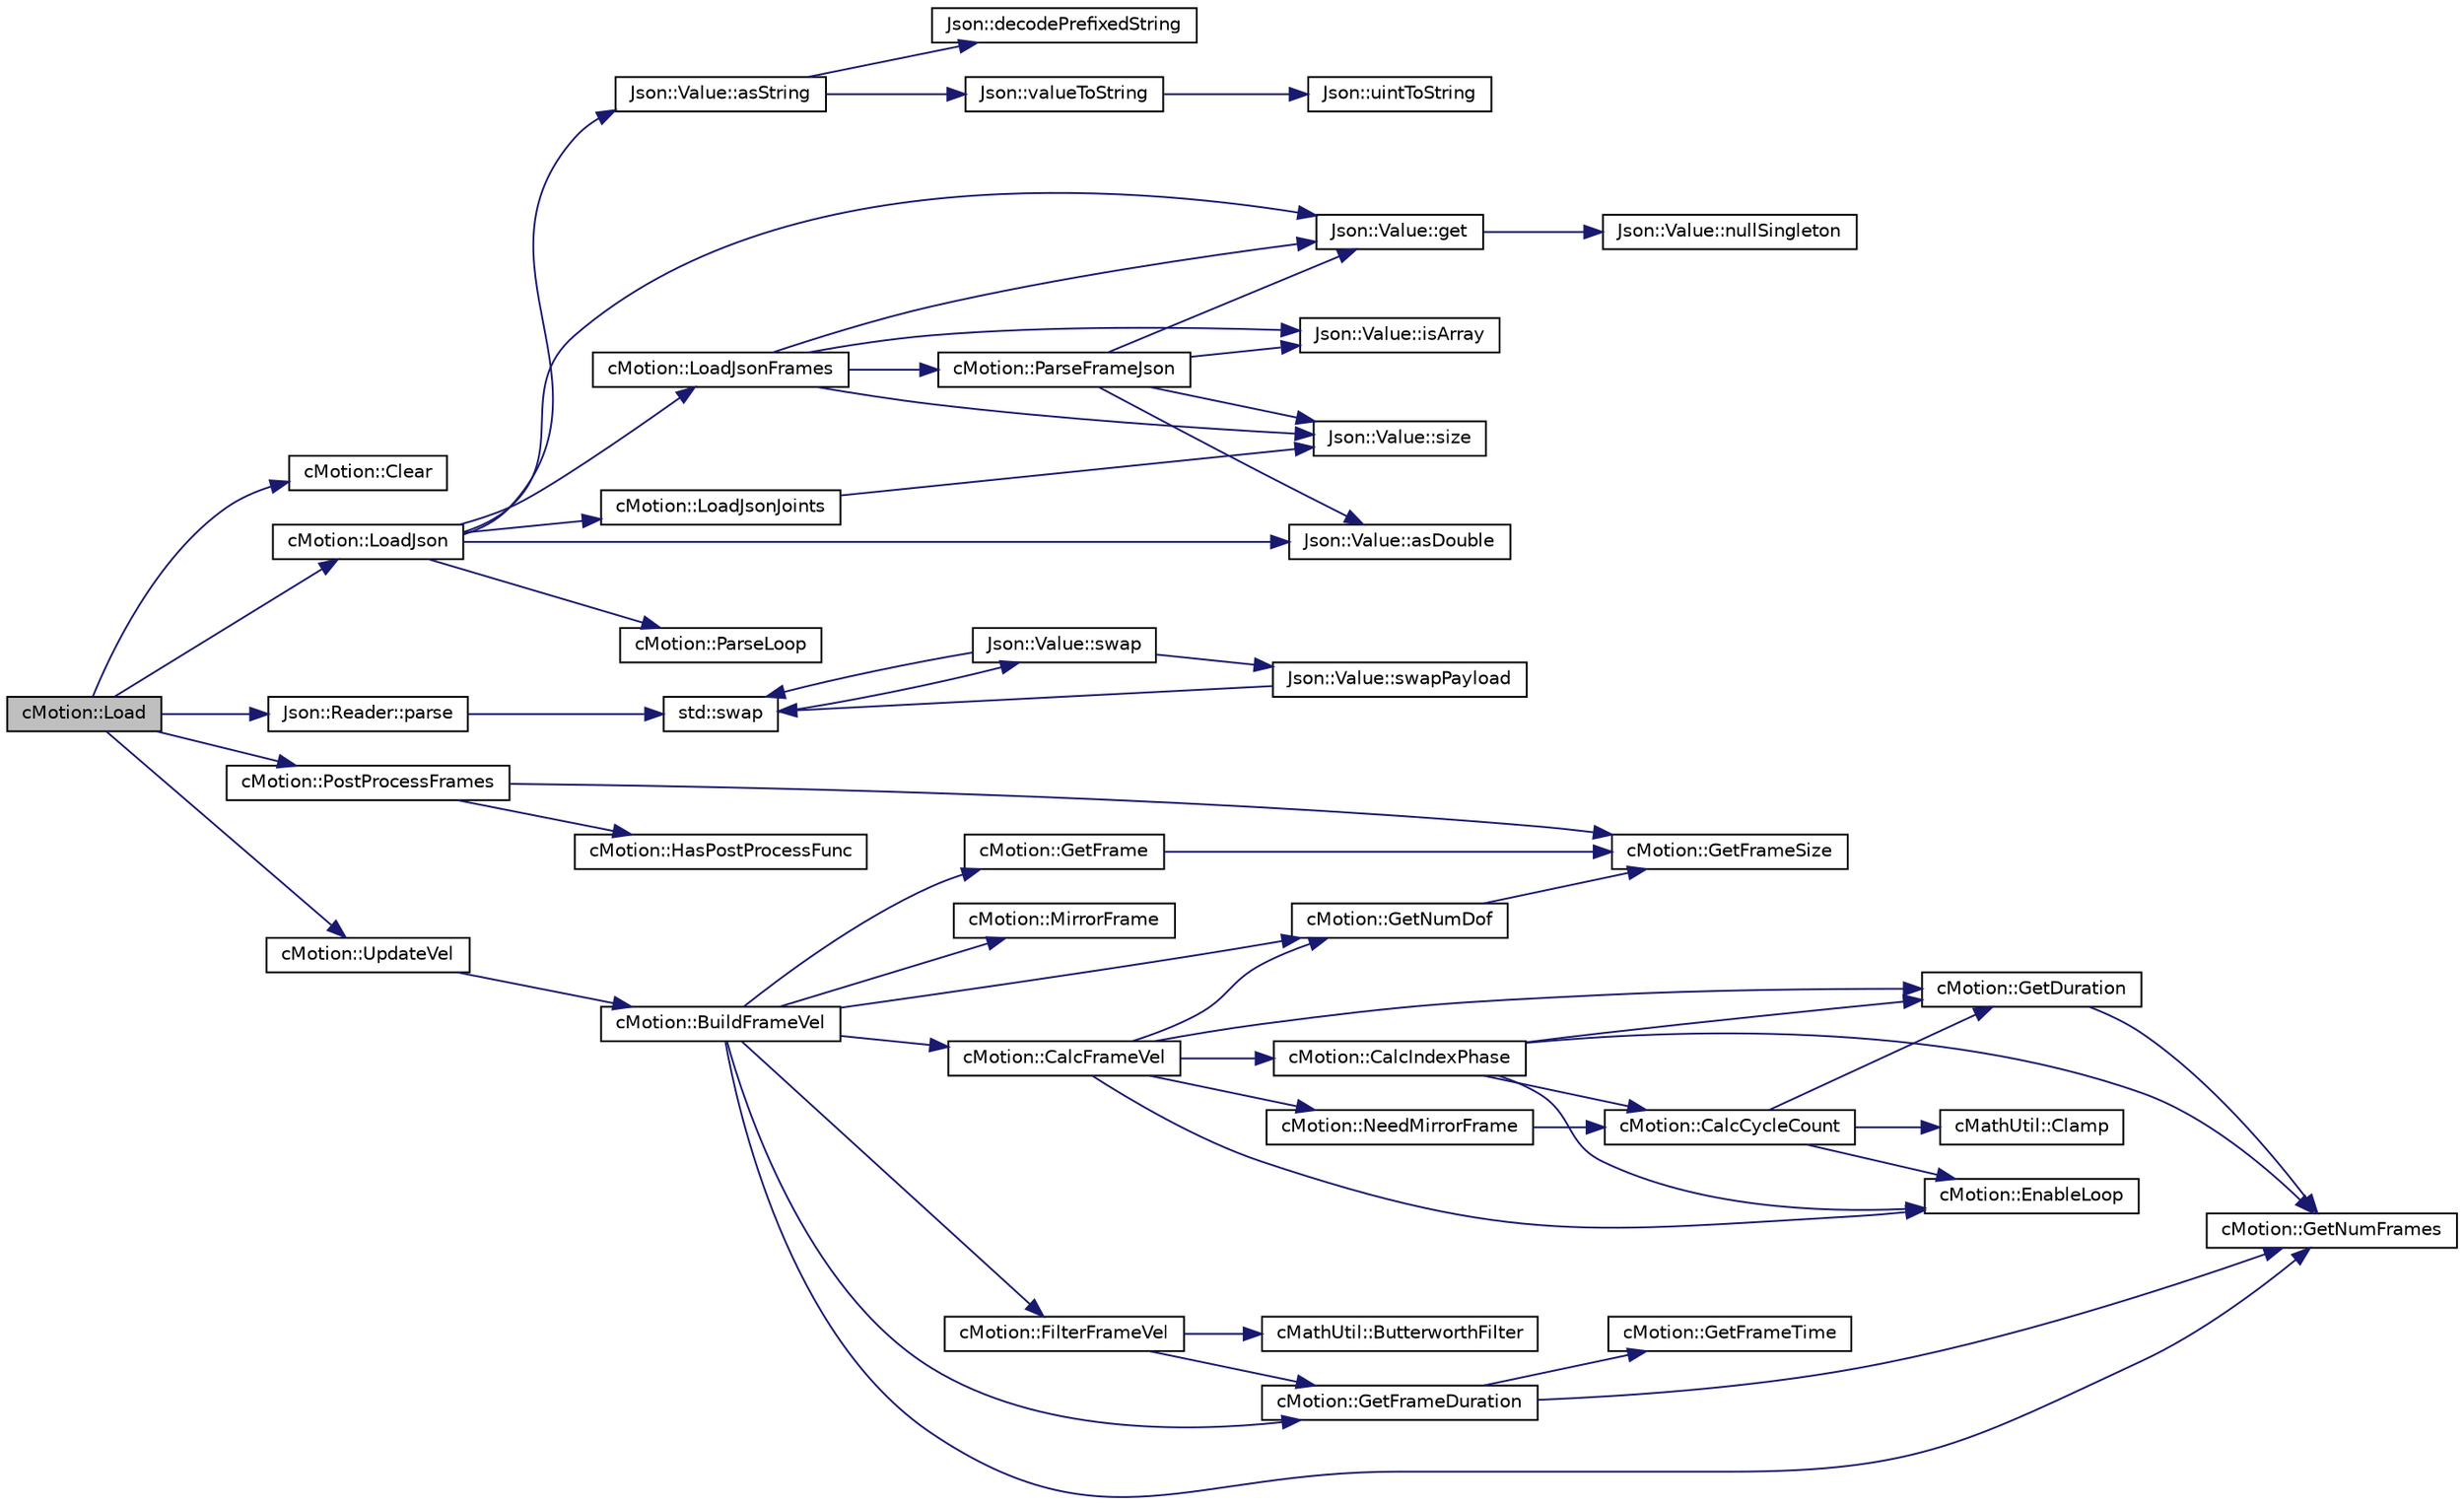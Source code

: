 digraph "cMotion::Load"
{
 // LATEX_PDF_SIZE
  edge [fontname="Helvetica",fontsize="10",labelfontname="Helvetica",labelfontsize="10"];
  node [fontname="Helvetica",fontsize="10",shape=record];
  rankdir="LR";
  Node1 [label="cMotion::Load",height=0.2,width=0.4,color="black", fillcolor="grey75", style="filled", fontcolor="black",tooltip=" "];
  Node1 -> Node2 [color="midnightblue",fontsize="10",style="solid",fontname="Helvetica"];
  Node2 [label="cMotion::Clear",height=0.2,width=0.4,color="black", fillcolor="white", style="filled",URL="$classc_motion.html#a28214fbd90812de3143b7a716df52d35",tooltip=" "];
  Node1 -> Node3 [color="midnightblue",fontsize="10",style="solid",fontname="Helvetica"];
  Node3 [label="cMotion::LoadJson",height=0.2,width=0.4,color="black", fillcolor="white", style="filled",URL="$classc_motion.html#a1d44df6be3bd0e1de6ee91dab14bb379",tooltip=" "];
  Node3 -> Node4 [color="midnightblue",fontsize="10",style="solid",fontname="Helvetica"];
  Node4 [label="Json::Value::asDouble",height=0.2,width=0.4,color="black", fillcolor="white", style="filled",URL="$class_json_1_1_value.html#afd24002a18aef907ad746b1cb9eda0a2",tooltip=" "];
  Node3 -> Node5 [color="midnightblue",fontsize="10",style="solid",fontname="Helvetica"];
  Node5 [label="Json::Value::asString",height=0.2,width=0.4,color="black", fillcolor="white", style="filled",URL="$class_json_1_1_value.html#ae3f9b0d38f820ccdd8888aa92ea6e792",tooltip="Embedded zeroes are possible."];
  Node5 -> Node6 [color="midnightblue",fontsize="10",style="solid",fontname="Helvetica"];
  Node6 [label="Json::decodePrefixedString",height=0.2,width=0.4,color="black", fillcolor="white", style="filled",URL="$namespace_json.html#aad8b4982c1acd164f541fba396ac9fb1",tooltip=" "];
  Node5 -> Node7 [color="midnightblue",fontsize="10",style="solid",fontname="Helvetica"];
  Node7 [label="Json::valueToString",height=0.2,width=0.4,color="black", fillcolor="white", style="filled",URL="$namespace_json.html#a77501ed00903d1b183a55a5fbf6b749a",tooltip=" "];
  Node7 -> Node8 [color="midnightblue",fontsize="10",style="solid",fontname="Helvetica"];
  Node8 [label="Json::uintToString",height=0.2,width=0.4,color="black", fillcolor="white", style="filled",URL="$namespace_json.html#ac1ffd21a9e55122014353c773ccc496e",tooltip=" "];
  Node3 -> Node9 [color="midnightblue",fontsize="10",style="solid",fontname="Helvetica"];
  Node9 [label="Json::Value::get",height=0.2,width=0.4,color="black", fillcolor="white", style="filled",URL="$class_json_1_1_value.html#a034eb7bf85a44fa759bdaa232788ca66",tooltip=" "];
  Node9 -> Node10 [color="midnightblue",fontsize="10",style="solid",fontname="Helvetica"];
  Node10 [label="Json::Value::nullSingleton",height=0.2,width=0.4,color="black", fillcolor="white", style="filled",URL="$class_json_1_1_value.html#af2f124567acc35d021a424e53ebdfcab",tooltip="Prefer this to null or nullRef."];
  Node3 -> Node11 [color="midnightblue",fontsize="10",style="solid",fontname="Helvetica"];
  Node11 [label="cMotion::LoadJsonFrames",height=0.2,width=0.4,color="black", fillcolor="white", style="filled",URL="$classc_motion.html#a5105cb85a34bc24136ddbff47d8bf16c",tooltip=" "];
  Node11 -> Node9 [color="midnightblue",fontsize="10",style="solid",fontname="Helvetica"];
  Node11 -> Node12 [color="midnightblue",fontsize="10",style="solid",fontname="Helvetica"];
  Node12 [label="Json::Value::isArray",height=0.2,width=0.4,color="black", fillcolor="white", style="filled",URL="$class_json_1_1_value.html#a1627eb9d6568d6d0252fa8bb711c0a59",tooltip=" "];
  Node11 -> Node13 [color="midnightblue",fontsize="10",style="solid",fontname="Helvetica"];
  Node13 [label="cMotion::ParseFrameJson",height=0.2,width=0.4,color="black", fillcolor="white", style="filled",URL="$classc_motion.html#a4bcae74d9efa439b078c4b24affedd35",tooltip=" "];
  Node13 -> Node4 [color="midnightblue",fontsize="10",style="solid",fontname="Helvetica"];
  Node13 -> Node9 [color="midnightblue",fontsize="10",style="solid",fontname="Helvetica"];
  Node13 -> Node12 [color="midnightblue",fontsize="10",style="solid",fontname="Helvetica"];
  Node13 -> Node14 [color="midnightblue",fontsize="10",style="solid",fontname="Helvetica"];
  Node14 [label="Json::Value::size",height=0.2,width=0.4,color="black", fillcolor="white", style="filled",URL="$class_json_1_1_value.html#a0ec2808e1d7efa4e9fad938d6667be44",tooltip="Number of values in array or object."];
  Node11 -> Node14 [color="midnightblue",fontsize="10",style="solid",fontname="Helvetica"];
  Node3 -> Node15 [color="midnightblue",fontsize="10",style="solid",fontname="Helvetica"];
  Node15 [label="cMotion::LoadJsonJoints",height=0.2,width=0.4,color="black", fillcolor="white", style="filled",URL="$classc_motion.html#aa00cb339ba8237d217439e70d18aae5a",tooltip=" "];
  Node15 -> Node14 [color="midnightblue",fontsize="10",style="solid",fontname="Helvetica"];
  Node3 -> Node16 [color="midnightblue",fontsize="10",style="solid",fontname="Helvetica"];
  Node16 [label="cMotion::ParseLoop",height=0.2,width=0.4,color="black", fillcolor="white", style="filled",URL="$classc_motion.html#a84a09ccd195454b52d2edd3f6e3721fb",tooltip=" "];
  Node1 -> Node17 [color="midnightblue",fontsize="10",style="solid",fontname="Helvetica"];
  Node17 [label="Json::Reader::parse",height=0.2,width=0.4,color="black", fillcolor="white", style="filled",URL="$class_json_1_1_reader.html#af1da6c976ad1e96c742804c3853eef94",tooltip="Read a Value from a JSON document."];
  Node17 -> Node18 [color="midnightblue",fontsize="10",style="solid",fontname="Helvetica"];
  Node18 [label="std::swap",height=0.2,width=0.4,color="black", fillcolor="white", style="filled",URL="$namespacestd.html#a22cc6fcbbb1f2f705c7888b615e43582",tooltip="Specialize std::swap() for Json::Value."];
  Node18 -> Node19 [color="midnightblue",fontsize="10",style="solid",fontname="Helvetica"];
  Node19 [label="Json::Value::swap",height=0.2,width=0.4,color="black", fillcolor="white", style="filled",URL="$class_json_1_1_value.html#aab841120d78e296e1bc06a373345e822",tooltip="Swap everything."];
  Node19 -> Node18 [color="midnightblue",fontsize="10",style="solid",fontname="Helvetica"];
  Node19 -> Node20 [color="midnightblue",fontsize="10",style="solid",fontname="Helvetica"];
  Node20 [label="Json::Value::swapPayload",height=0.2,width=0.4,color="black", fillcolor="white", style="filled",URL="$class_json_1_1_value.html#a5263476047f20e2fc6de470e4de34fe5",tooltip="Swap values but leave comments and source offsets in place."];
  Node20 -> Node18 [color="midnightblue",fontsize="10",style="solid",fontname="Helvetica"];
  Node1 -> Node21 [color="midnightblue",fontsize="10",style="solid",fontname="Helvetica"];
  Node21 [label="cMotion::PostProcessFrames",height=0.2,width=0.4,color="black", fillcolor="white", style="filled",URL="$classc_motion.html#a3afe8ecf6e0704a94de653fd3d39f872",tooltip=" "];
  Node21 -> Node22 [color="midnightblue",fontsize="10",style="solid",fontname="Helvetica"];
  Node22 [label="cMotion::GetFrameSize",height=0.2,width=0.4,color="black", fillcolor="white", style="filled",URL="$classc_motion.html#ae70cd8ffa5ec5ef8f08f70d2ed7147e8",tooltip=" "];
  Node21 -> Node23 [color="midnightblue",fontsize="10",style="solid",fontname="Helvetica"];
  Node23 [label="cMotion::HasPostProcessFunc",height=0.2,width=0.4,color="black", fillcolor="white", style="filled",URL="$classc_motion.html#ad162e0b6b486a1386220b3e33f3550c3",tooltip=" "];
  Node1 -> Node24 [color="midnightblue",fontsize="10",style="solid",fontname="Helvetica"];
  Node24 [label="cMotion::UpdateVel",height=0.2,width=0.4,color="black", fillcolor="white", style="filled",URL="$classc_motion.html#a317413de34d78b54a04f3077fc6481b5",tooltip=" "];
  Node24 -> Node25 [color="midnightblue",fontsize="10",style="solid",fontname="Helvetica"];
  Node25 [label="cMotion::BuildFrameVel",height=0.2,width=0.4,color="black", fillcolor="white", style="filled",URL="$classc_motion.html#a23784bf0489c51e7a9e07e6d5ab53195",tooltip=" "];
  Node25 -> Node26 [color="midnightblue",fontsize="10",style="solid",fontname="Helvetica"];
  Node26 [label="cMotion::CalcFrameVel",height=0.2,width=0.4,color="black", fillcolor="white", style="filled",URL="$classc_motion.html#a5cb7a1bd1067611248adf53b8ec3660a",tooltip=" "];
  Node26 -> Node27 [color="midnightblue",fontsize="10",style="solid",fontname="Helvetica"];
  Node27 [label="cMotion::CalcIndexPhase",height=0.2,width=0.4,color="black", fillcolor="white", style="filled",URL="$classc_motion.html#a7e223e1c81926e39829db34262342518",tooltip=" "];
  Node27 -> Node28 [color="midnightblue",fontsize="10",style="solid",fontname="Helvetica"];
  Node28 [label="cMotion::CalcCycleCount",height=0.2,width=0.4,color="black", fillcolor="white", style="filled",URL="$classc_motion.html#a3795af3d768cc3d286a39ee62d4d7282",tooltip=" "];
  Node28 -> Node29 [color="midnightblue",fontsize="10",style="solid",fontname="Helvetica"];
  Node29 [label="cMathUtil::Clamp",height=0.2,width=0.4,color="black", fillcolor="white", style="filled",URL="$classc_math_util.html#ac7702e2a05013616d11f03619d9b4f1e",tooltip=" "];
  Node28 -> Node30 [color="midnightblue",fontsize="10",style="solid",fontname="Helvetica"];
  Node30 [label="cMotion::EnableLoop",height=0.2,width=0.4,color="black", fillcolor="white", style="filled",URL="$classc_motion.html#a427c2d0b70030053d9561f45738e2d8b",tooltip=" "];
  Node28 -> Node31 [color="midnightblue",fontsize="10",style="solid",fontname="Helvetica"];
  Node31 [label="cMotion::GetDuration",height=0.2,width=0.4,color="black", fillcolor="white", style="filled",URL="$classc_motion.html#a0641ee0c15a582e31828d855a2f3f82e",tooltip=" "];
  Node31 -> Node32 [color="midnightblue",fontsize="10",style="solid",fontname="Helvetica"];
  Node32 [label="cMotion::GetNumFrames",height=0.2,width=0.4,color="black", fillcolor="white", style="filled",URL="$classc_motion.html#a345ad7c6fab23c99b0d121763b0a8c10",tooltip=" "];
  Node27 -> Node30 [color="midnightblue",fontsize="10",style="solid",fontname="Helvetica"];
  Node27 -> Node31 [color="midnightblue",fontsize="10",style="solid",fontname="Helvetica"];
  Node27 -> Node32 [color="midnightblue",fontsize="10",style="solid",fontname="Helvetica"];
  Node26 -> Node30 [color="midnightblue",fontsize="10",style="solid",fontname="Helvetica"];
  Node26 -> Node31 [color="midnightblue",fontsize="10",style="solid",fontname="Helvetica"];
  Node26 -> Node33 [color="midnightblue",fontsize="10",style="solid",fontname="Helvetica"];
  Node33 [label="cMotion::GetNumDof",height=0.2,width=0.4,color="black", fillcolor="white", style="filled",URL="$classc_motion.html#ac6e3ccc0f0af480f6d1b78a95a375f03",tooltip=" "];
  Node33 -> Node22 [color="midnightblue",fontsize="10",style="solid",fontname="Helvetica"];
  Node26 -> Node34 [color="midnightblue",fontsize="10",style="solid",fontname="Helvetica"];
  Node34 [label="cMotion::NeedMirrorFrame",height=0.2,width=0.4,color="black", fillcolor="white", style="filled",URL="$classc_motion.html#a17d2bbf0eb813779ab189590c3ef1959",tooltip=" "];
  Node34 -> Node28 [color="midnightblue",fontsize="10",style="solid",fontname="Helvetica"];
  Node25 -> Node35 [color="midnightblue",fontsize="10",style="solid",fontname="Helvetica"];
  Node35 [label="cMotion::FilterFrameVel",height=0.2,width=0.4,color="black", fillcolor="white", style="filled",URL="$classc_motion.html#a79ddd83dbe75b607f571f99d32413228",tooltip=" "];
  Node35 -> Node36 [color="midnightblue",fontsize="10",style="solid",fontname="Helvetica"];
  Node36 [label="cMathUtil::ButterworthFilter",height=0.2,width=0.4,color="black", fillcolor="white", style="filled",URL="$classc_math_util.html#ad83c36e1f62bfe20c7702ddf4560ed89",tooltip=" "];
  Node35 -> Node37 [color="midnightblue",fontsize="10",style="solid",fontname="Helvetica"];
  Node37 [label="cMotion::GetFrameDuration",height=0.2,width=0.4,color="black", fillcolor="white", style="filled",URL="$classc_motion.html#afd0f34b809945ddd084814778407eed5",tooltip=" "];
  Node37 -> Node38 [color="midnightblue",fontsize="10",style="solid",fontname="Helvetica"];
  Node38 [label="cMotion::GetFrameTime",height=0.2,width=0.4,color="black", fillcolor="white", style="filled",URL="$classc_motion.html#a912c78be10b2547766317031e418bcfe",tooltip=" "];
  Node37 -> Node32 [color="midnightblue",fontsize="10",style="solid",fontname="Helvetica"];
  Node25 -> Node39 [color="midnightblue",fontsize="10",style="solid",fontname="Helvetica"];
  Node39 [label="cMotion::GetFrame",height=0.2,width=0.4,color="black", fillcolor="white", style="filled",URL="$classc_motion.html#a9e15724e2358c019487360c2989a335e",tooltip=" "];
  Node39 -> Node22 [color="midnightblue",fontsize="10",style="solid",fontname="Helvetica"];
  Node25 -> Node37 [color="midnightblue",fontsize="10",style="solid",fontname="Helvetica"];
  Node25 -> Node33 [color="midnightblue",fontsize="10",style="solid",fontname="Helvetica"];
  Node25 -> Node32 [color="midnightblue",fontsize="10",style="solid",fontname="Helvetica"];
  Node25 -> Node40 [color="midnightblue",fontsize="10",style="solid",fontname="Helvetica"];
  Node40 [label="cMotion::MirrorFrame",height=0.2,width=0.4,color="black", fillcolor="white", style="filled",URL="$classc_motion.html#abe1ae1f0a95179b73fb754b945270799",tooltip=" "];
}
